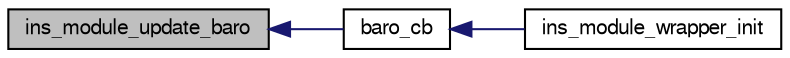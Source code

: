digraph "ins_module_update_baro"
{
  edge [fontname="FreeSans",fontsize="10",labelfontname="FreeSans",labelfontsize="10"];
  node [fontname="FreeSans",fontsize="10",shape=record];
  rankdir="LR";
  Node1 [label="ins_module_update_baro",height=0.2,width=0.4,color="black", fillcolor="grey75", style="filled", fontcolor="black"];
  Node1 -> Node2 [dir="back",color="midnightblue",fontsize="10",style="solid",fontname="FreeSans"];
  Node2 [label="baro_cb",height=0.2,width=0.4,color="black", fillcolor="white", style="filled",URL="$ins__skeleton_8c.html#a92209191a3ecc53fc4adaafd0fe82933"];
  Node2 -> Node3 [dir="back",color="midnightblue",fontsize="10",style="solid",fontname="FreeSans"];
  Node3 [label="ins_module_wrapper_init",height=0.2,width=0.4,color="black", fillcolor="white", style="filled",URL="$ins__skeleton_8h.html#a36545e3f7b1233bb331ff0952d01a9bc"];
}
